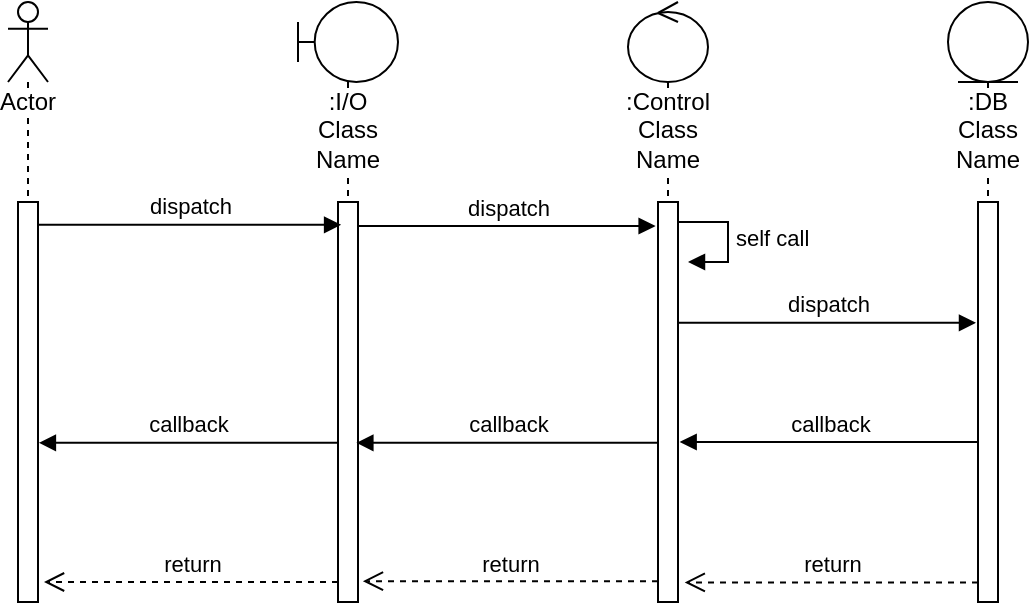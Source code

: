 <mxfile version="10.6.3" type="google"><diagram id="gskJOmsvAAzVR2omQxcM" name="Template"><mxGraphModel dx="638" dy="420" grid="1" gridSize="10" guides="1" tooltips="1" connect="1" arrows="1" fold="1" page="1" pageScale="1" pageWidth="850" pageHeight="1100" math="0" shadow="0"><root><mxCell id="0"/><mxCell id="1" parent="0"/><mxCell id="s28QCpobUZGYO8W56r-p-1" value="Actor" style="shape=umlLifeline;participant=umlActor;perimeter=lifelinePerimeter;whiteSpace=wrap;html=1;container=1;collapsible=0;recursiveResize=0;verticalAlign=top;spacingTop=36;labelBackgroundColor=#ffffff;outlineConnect=0;" vertex="1" parent="1"><mxGeometry x="30" y="40" width="20" height="300" as="geometry"/></mxCell><mxCell id="s28QCpobUZGYO8W56r-p-2" value="" style="html=1;points=[];perimeter=orthogonalPerimeter;" vertex="1" parent="s28QCpobUZGYO8W56r-p-1"><mxGeometry x="5" y="100" width="10" height="200" as="geometry"/></mxCell><mxCell id="s28QCpobUZGYO8W56r-p-3" value=":I/O Class Name" style="shape=umlLifeline;participant=umlBoundary;perimeter=lifelinePerimeter;whiteSpace=wrap;html=1;container=1;collapsible=0;recursiveResize=0;verticalAlign=top;spacingTop=36;labelBackgroundColor=#ffffff;outlineConnect=0;" vertex="1" parent="1"><mxGeometry x="175" y="40" width="50" height="300" as="geometry"/></mxCell><mxCell id="s28QCpobUZGYO8W56r-p-4" value="" style="html=1;points=[];perimeter=orthogonalPerimeter;" vertex="1" parent="s28QCpobUZGYO8W56r-p-3"><mxGeometry x="20" y="100" width="10" height="200" as="geometry"/></mxCell><mxCell id="s28QCpobUZGYO8W56r-p-5" value=":Control Class&lt;br&gt;Name&lt;br&gt;" style="shape=umlLifeline;participant=umlControl;perimeter=lifelinePerimeter;whiteSpace=wrap;html=1;container=1;collapsible=0;recursiveResize=0;verticalAlign=top;spacingTop=36;labelBackgroundColor=#ffffff;outlineConnect=0;" vertex="1" parent="1"><mxGeometry x="340" y="40" width="40" height="300" as="geometry"/></mxCell><mxCell id="s28QCpobUZGYO8W56r-p-6" value="" style="html=1;points=[];perimeter=orthogonalPerimeter;" vertex="1" parent="s28QCpobUZGYO8W56r-p-5"><mxGeometry x="15" y="100" width="10" height="200" as="geometry"/></mxCell><mxCell id="s28QCpobUZGYO8W56r-p-7" value=":DB Class Name" style="shape=umlLifeline;participant=umlEntity;perimeter=lifelinePerimeter;whiteSpace=wrap;html=1;container=1;collapsible=0;recursiveResize=0;verticalAlign=top;spacingTop=36;labelBackgroundColor=#ffffff;outlineConnect=0;" vertex="1" parent="1"><mxGeometry x="500" y="40" width="40" height="300" as="geometry"/></mxCell><mxCell id="s28QCpobUZGYO8W56r-p-8" value="" style="html=1;points=[];perimeter=orthogonalPerimeter;" vertex="1" parent="s28QCpobUZGYO8W56r-p-7"><mxGeometry x="15" y="100" width="10" height="200" as="geometry"/></mxCell><mxCell id="s28QCpobUZGYO8W56r-p-9" value="return" style="html=1;verticalAlign=bottom;endArrow=open;dashed=1;endSize=8;entryX=1.3;entryY=0.95;entryDx=0;entryDy=0;entryPerimeter=0;" edge="1" parent="1" source="s28QCpobUZGYO8W56r-p-4" target="s28QCpobUZGYO8W56r-p-2"><mxGeometry relative="1" as="geometry"><mxPoint x="45" y="330" as="targetPoint"/><mxPoint x="165" y="330" as="sourcePoint"/></mxGeometry></mxCell><mxCell id="s28QCpobUZGYO8W56r-p-10" value="dispatch" style="html=1;verticalAlign=bottom;endArrow=block;entryX=0.155;entryY=0.057;entryDx=0;entryDy=0;entryPerimeter=0;" edge="1" parent="1" source="s28QCpobUZGYO8W56r-p-2" target="s28QCpobUZGYO8W56r-p-4"><mxGeometry relative="1" as="geometry"><mxPoint x="45" y="150" as="sourcePoint"/><mxPoint x="130" y="200" as="targetPoint"/></mxGeometry></mxCell><mxCell id="s28QCpobUZGYO8W56r-p-11" value="dispatch" style="html=1;verticalAlign=bottom;endArrow=block;entryX=-0.118;entryY=0.06;entryDx=0;entryDy=0;entryPerimeter=0;" edge="1" parent="1" source="s28QCpobUZGYO8W56r-p-4" target="s28QCpobUZGYO8W56r-p-6"><mxGeometry relative="1" as="geometry"><mxPoint x="175" y="150" as="sourcePoint"/><mxPoint x="295" y="261" as="targetPoint"/></mxGeometry></mxCell><mxCell id="s28QCpobUZGYO8W56r-p-12" value="return" style="html=1;verticalAlign=bottom;endArrow=open;dashed=1;endSize=8;entryX=1.245;entryY=0.948;entryDx=0;entryDy=0;entryPerimeter=0;" edge="1" parent="1" source="s28QCpobUZGYO8W56r-p-6" target="s28QCpobUZGYO8W56r-p-4"><mxGeometry relative="1" as="geometry"><mxPoint x="175" y="330" as="targetPoint"/><mxPoint x="295" y="330" as="sourcePoint"/><Array as="points"/></mxGeometry></mxCell><mxCell id="s28QCpobUZGYO8W56r-p-13" value="return" style="html=1;verticalAlign=bottom;endArrow=open;dashed=1;endSize=8;entryX=1.336;entryY=0.951;entryDx=0;entryDy=0;entryPerimeter=0;" edge="1" parent="1" source="s28QCpobUZGYO8W56r-p-8" target="s28QCpobUZGYO8W56r-p-6"><mxGeometry relative="1" as="geometry"><mxPoint x="305" y="330" as="targetPoint"/><mxPoint x="425" y="330" as="sourcePoint"/><Array as="points"/></mxGeometry></mxCell><mxCell id="s28QCpobUZGYO8W56r-p-14" value="self call" style="edgeStyle=orthogonalEdgeStyle;html=1;align=left;spacingLeft=2;endArrow=block;rounded=0;entryX=1;entryY=0;" edge="1" parent="1"><mxGeometry relative="1" as="geometry"><mxPoint x="365" y="150" as="sourcePoint"/><Array as="points"><mxPoint x="390" y="150"/><mxPoint x="390" y="170"/></Array><mxPoint x="370" y="170" as="targetPoint"/></mxGeometry></mxCell><mxCell id="s28QCpobUZGYO8W56r-p-15" value="dispatch" style="html=1;verticalAlign=bottom;endArrow=block;entryX=-0.1;entryY=0.302;entryDx=0;entryDy=0;entryPerimeter=0;" edge="1" parent="1" source="s28QCpobUZGYO8W56r-p-6" target="s28QCpobUZGYO8W56r-p-8"><mxGeometry relative="1" as="geometry"><mxPoint x="365" y="200" as="sourcePoint"/><mxPoint x="514" y="200" as="targetPoint"/></mxGeometry></mxCell><mxCell id="s28QCpobUZGYO8W56r-p-16" value="callback" style="html=1;verticalAlign=bottom;endArrow=block;entryX=1.045;entryY=0.602;entryDx=0;entryDy=0;entryPerimeter=0;" edge="1" parent="1" source="s28QCpobUZGYO8W56r-p-4" target="s28QCpobUZGYO8W56r-p-2"><mxGeometry relative="1" as="geometry"><mxPoint x="165" y="260" as="sourcePoint"/><mxPoint x="45" y="260" as="targetPoint"/></mxGeometry></mxCell><mxCell id="s28QCpobUZGYO8W56r-p-17" value="callback" style="html=1;verticalAlign=bottom;endArrow=block;entryX=0.918;entryY=0.602;entryDx=0;entryDy=0;entryPerimeter=0;" edge="1" parent="1" source="s28QCpobUZGYO8W56r-p-6" target="s28QCpobUZGYO8W56r-p-4"><mxGeometry relative="1" as="geometry"><mxPoint x="295" y="260" as="sourcePoint"/><mxPoint x="175" y="260" as="targetPoint"/></mxGeometry></mxCell><mxCell id="s28QCpobUZGYO8W56r-p-18" value="callback" style="html=1;verticalAlign=bottom;endArrow=block;entryX=1.082;entryY=0.6;entryDx=0;entryDy=0;entryPerimeter=0;" edge="1" parent="1" source="s28QCpobUZGYO8W56r-p-8" target="s28QCpobUZGYO8W56r-p-6"><mxGeometry relative="1" as="geometry"><mxPoint x="425" y="260" as="sourcePoint"/><mxPoint x="305" y="260" as="targetPoint"/></mxGeometry></mxCell></root></mxGraphModel></diagram><diagram id="4loOcZ0tnbkbQcE042Ld" name="Case01"><mxGraphModel dx="638" dy="420" grid="1" gridSize="10" guides="1" tooltips="1" connect="1" arrows="1" fold="1" page="1" pageScale="1" pageWidth="850" pageHeight="1100" math="0" shadow="0"><root><mxCell id="wgPb2pgzbx_ncQi4qu1w-0"/><mxCell id="wgPb2pgzbx_ncQi4qu1w-1" parent="wgPb2pgzbx_ncQi4qu1w-0"/><mxCell id="4rOK8FB8n4FpHNFwtaik-0" value="Actor" style="shape=umlLifeline;participant=umlActor;perimeter=lifelinePerimeter;whiteSpace=wrap;html=1;container=1;collapsible=0;recursiveResize=0;verticalAlign=top;spacingTop=36;labelBackgroundColor=#ffffff;outlineConnect=0;" vertex="1" parent="wgPb2pgzbx_ncQi4qu1w-1"><mxGeometry x="30" y="40" width="20" height="300" as="geometry"/></mxCell><mxCell id="4rOK8FB8n4FpHNFwtaik-1" value="" style="html=1;points=[];perimeter=orthogonalPerimeter;" vertex="1" parent="4rOK8FB8n4FpHNFwtaik-0"><mxGeometry x="5" y="100" width="10" height="200" as="geometry"/></mxCell><mxCell id="4rOK8FB8n4FpHNFwtaik-2" value=":I/O Class Name" style="shape=umlLifeline;participant=umlBoundary;perimeter=lifelinePerimeter;whiteSpace=wrap;html=1;container=1;collapsible=0;recursiveResize=0;verticalAlign=top;spacingTop=36;labelBackgroundColor=#ffffff;outlineConnect=0;" vertex="1" parent="wgPb2pgzbx_ncQi4qu1w-1"><mxGeometry x="175" y="40" width="50" height="300" as="geometry"/></mxCell><mxCell id="4rOK8FB8n4FpHNFwtaik-3" value="" style="html=1;points=[];perimeter=orthogonalPerimeter;" vertex="1" parent="4rOK8FB8n4FpHNFwtaik-2"><mxGeometry x="20" y="100" width="10" height="200" as="geometry"/></mxCell><mxCell id="4rOK8FB8n4FpHNFwtaik-4" value=":Control Class&lt;br&gt;Name&lt;br&gt;" style="shape=umlLifeline;participant=umlControl;perimeter=lifelinePerimeter;whiteSpace=wrap;html=1;container=1;collapsible=0;recursiveResize=0;verticalAlign=top;spacingTop=36;labelBackgroundColor=#ffffff;outlineConnect=0;" vertex="1" parent="wgPb2pgzbx_ncQi4qu1w-1"><mxGeometry x="340" y="40" width="40" height="300" as="geometry"/></mxCell><mxCell id="4rOK8FB8n4FpHNFwtaik-5" value="" style="html=1;points=[];perimeter=orthogonalPerimeter;" vertex="1" parent="4rOK8FB8n4FpHNFwtaik-4"><mxGeometry x="15" y="100" width="10" height="200" as="geometry"/></mxCell><mxCell id="4rOK8FB8n4FpHNFwtaik-6" value=":DB Class Name" style="shape=umlLifeline;participant=umlEntity;perimeter=lifelinePerimeter;whiteSpace=wrap;html=1;container=1;collapsible=0;recursiveResize=0;verticalAlign=top;spacingTop=36;labelBackgroundColor=#ffffff;outlineConnect=0;" vertex="1" parent="wgPb2pgzbx_ncQi4qu1w-1"><mxGeometry x="500" y="40" width="40" height="300" as="geometry"/></mxCell><mxCell id="4rOK8FB8n4FpHNFwtaik-7" value="" style="html=1;points=[];perimeter=orthogonalPerimeter;" vertex="1" parent="4rOK8FB8n4FpHNFwtaik-6"><mxGeometry x="15" y="100" width="10" height="200" as="geometry"/></mxCell><mxCell id="4rOK8FB8n4FpHNFwtaik-8" value="return" style="html=1;verticalAlign=bottom;endArrow=open;dashed=1;endSize=8;entryX=1.3;entryY=0.95;entryDx=0;entryDy=0;entryPerimeter=0;" edge="1" parent="wgPb2pgzbx_ncQi4qu1w-1" source="4rOK8FB8n4FpHNFwtaik-3" target="4rOK8FB8n4FpHNFwtaik-1"><mxGeometry relative="1" as="geometry"><mxPoint x="45" y="330" as="targetPoint"/><mxPoint x="165" y="330" as="sourcePoint"/></mxGeometry></mxCell><mxCell id="4rOK8FB8n4FpHNFwtaik-9" value="dispatch" style="html=1;verticalAlign=bottom;endArrow=block;entryX=0.155;entryY=0.057;entryDx=0;entryDy=0;entryPerimeter=0;" edge="1" parent="wgPb2pgzbx_ncQi4qu1w-1" source="4rOK8FB8n4FpHNFwtaik-1" target="4rOK8FB8n4FpHNFwtaik-3"><mxGeometry relative="1" as="geometry"><mxPoint x="45" y="150" as="sourcePoint"/><mxPoint x="130" y="200" as="targetPoint"/></mxGeometry></mxCell><mxCell id="4rOK8FB8n4FpHNFwtaik-10" value="dispatch" style="html=1;verticalAlign=bottom;endArrow=block;entryX=-0.118;entryY=0.06;entryDx=0;entryDy=0;entryPerimeter=0;" edge="1" parent="wgPb2pgzbx_ncQi4qu1w-1" source="4rOK8FB8n4FpHNFwtaik-3" target="4rOK8FB8n4FpHNFwtaik-5"><mxGeometry relative="1" as="geometry"><mxPoint x="175" y="150" as="sourcePoint"/><mxPoint x="295" y="261" as="targetPoint"/></mxGeometry></mxCell><mxCell id="4rOK8FB8n4FpHNFwtaik-11" value="return" style="html=1;verticalAlign=bottom;endArrow=open;dashed=1;endSize=8;entryX=1.245;entryY=0.948;entryDx=0;entryDy=0;entryPerimeter=0;" edge="1" parent="wgPb2pgzbx_ncQi4qu1w-1" source="4rOK8FB8n4FpHNFwtaik-5" target="4rOK8FB8n4FpHNFwtaik-3"><mxGeometry relative="1" as="geometry"><mxPoint x="175" y="330" as="targetPoint"/><mxPoint x="295" y="330" as="sourcePoint"/><Array as="points"/></mxGeometry></mxCell><mxCell id="4rOK8FB8n4FpHNFwtaik-12" value="return" style="html=1;verticalAlign=bottom;endArrow=open;dashed=1;endSize=8;entryX=1.336;entryY=0.951;entryDx=0;entryDy=0;entryPerimeter=0;" edge="1" parent="wgPb2pgzbx_ncQi4qu1w-1" source="4rOK8FB8n4FpHNFwtaik-7" target="4rOK8FB8n4FpHNFwtaik-5"><mxGeometry relative="1" as="geometry"><mxPoint x="305" y="330" as="targetPoint"/><mxPoint x="425" y="330" as="sourcePoint"/><Array as="points"/></mxGeometry></mxCell><mxCell id="4rOK8FB8n4FpHNFwtaik-13" value="self call" style="edgeStyle=orthogonalEdgeStyle;html=1;align=left;spacingLeft=2;endArrow=block;rounded=0;entryX=1;entryY=0;" edge="1" parent="wgPb2pgzbx_ncQi4qu1w-1"><mxGeometry relative="1" as="geometry"><mxPoint x="365" y="150" as="sourcePoint"/><Array as="points"><mxPoint x="390" y="150"/><mxPoint x="390" y="170"/></Array><mxPoint x="370" y="170" as="targetPoint"/></mxGeometry></mxCell><mxCell id="4rOK8FB8n4FpHNFwtaik-14" value="dispatch" style="html=1;verticalAlign=bottom;endArrow=block;entryX=-0.1;entryY=0.302;entryDx=0;entryDy=0;entryPerimeter=0;" edge="1" parent="wgPb2pgzbx_ncQi4qu1w-1" source="4rOK8FB8n4FpHNFwtaik-5" target="4rOK8FB8n4FpHNFwtaik-7"><mxGeometry relative="1" as="geometry"><mxPoint x="365" y="200" as="sourcePoint"/><mxPoint x="514" y="200" as="targetPoint"/></mxGeometry></mxCell><mxCell id="4rOK8FB8n4FpHNFwtaik-15" value="callback" style="html=1;verticalAlign=bottom;endArrow=block;entryX=1.045;entryY=0.602;entryDx=0;entryDy=0;entryPerimeter=0;" edge="1" parent="wgPb2pgzbx_ncQi4qu1w-1" source="4rOK8FB8n4FpHNFwtaik-3" target="4rOK8FB8n4FpHNFwtaik-1"><mxGeometry relative="1" as="geometry"><mxPoint x="165" y="260" as="sourcePoint"/><mxPoint x="45" y="260" as="targetPoint"/></mxGeometry></mxCell><mxCell id="4rOK8FB8n4FpHNFwtaik-16" value="callback" style="html=1;verticalAlign=bottom;endArrow=block;entryX=0.918;entryY=0.602;entryDx=0;entryDy=0;entryPerimeter=0;" edge="1" parent="wgPb2pgzbx_ncQi4qu1w-1" source="4rOK8FB8n4FpHNFwtaik-5" target="4rOK8FB8n4FpHNFwtaik-3"><mxGeometry relative="1" as="geometry"><mxPoint x="295" y="260" as="sourcePoint"/><mxPoint x="175" y="260" as="targetPoint"/></mxGeometry></mxCell><mxCell id="4rOK8FB8n4FpHNFwtaik-17" value="callback" style="html=1;verticalAlign=bottom;endArrow=block;entryX=1.082;entryY=0.6;entryDx=0;entryDy=0;entryPerimeter=0;" edge="1" parent="wgPb2pgzbx_ncQi4qu1w-1" source="4rOK8FB8n4FpHNFwtaik-7" target="4rOK8FB8n4FpHNFwtaik-5"><mxGeometry relative="1" as="geometry"><mxPoint x="425" y="260" as="sourcePoint"/><mxPoint x="305" y="260" as="targetPoint"/></mxGeometry></mxCell></root></mxGraphModel></diagram></mxfile>